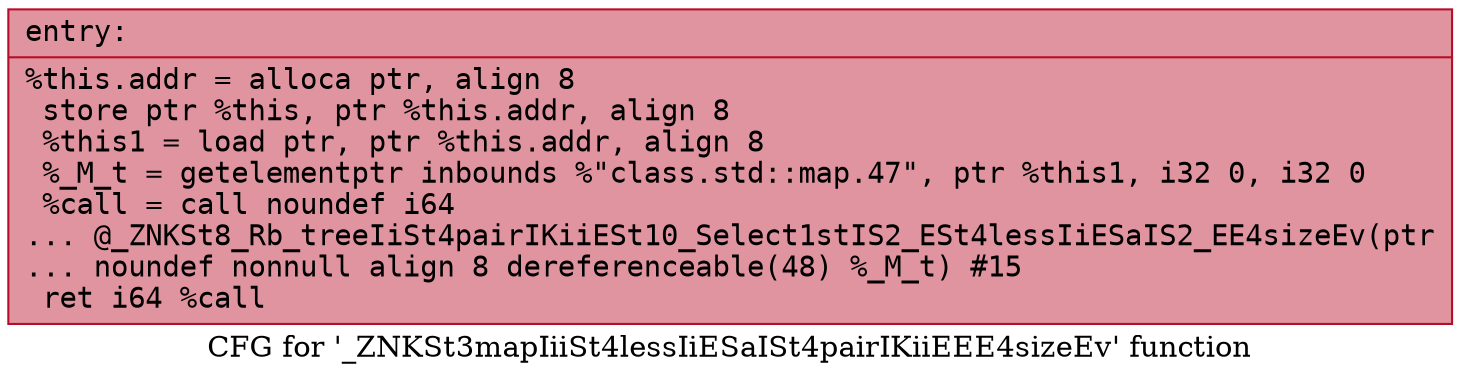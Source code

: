digraph "CFG for '_ZNKSt3mapIiiSt4lessIiESaISt4pairIKiiEEE4sizeEv' function" {
	label="CFG for '_ZNKSt3mapIiiSt4lessIiESaISt4pairIKiiEEE4sizeEv' function";

	Node0x55ba303ae120 [shape=record,color="#b70d28ff", style=filled, fillcolor="#b70d2870" fontname="Courier",label="{entry:\l|  %this.addr = alloca ptr, align 8\l  store ptr %this, ptr %this.addr, align 8\l  %this1 = load ptr, ptr %this.addr, align 8\l  %_M_t = getelementptr inbounds %\"class.std::map.47\", ptr %this1, i32 0, i32 0\l  %call = call noundef i64\l... @_ZNKSt8_Rb_treeIiSt4pairIKiiESt10_Select1stIS2_ESt4lessIiESaIS2_EE4sizeEv(ptr\l... noundef nonnull align 8 dereferenceable(48) %_M_t) #15\l  ret i64 %call\l}"];
}
